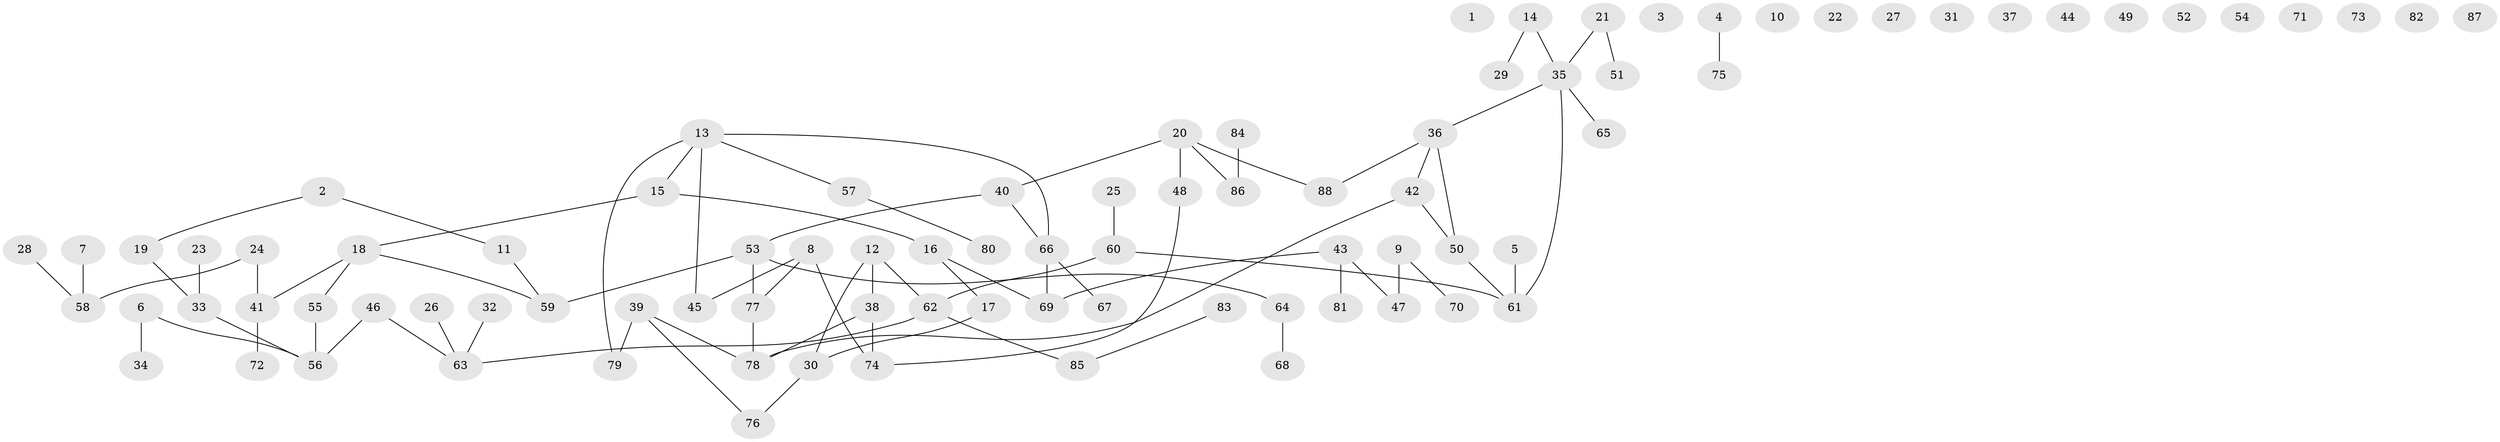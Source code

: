 // coarse degree distribution, {0: 0.23076923076923078, 2: 0.16923076923076924, 1: 0.2923076923076923, 4: 0.12307692307692308, 3: 0.09230769230769231, 5: 0.07692307692307693, 6: 0.015384615384615385}
// Generated by graph-tools (version 1.1) at 2025/23/03/03/25 07:23:26]
// undirected, 88 vertices, 85 edges
graph export_dot {
graph [start="1"]
  node [color=gray90,style=filled];
  1;
  2;
  3;
  4;
  5;
  6;
  7;
  8;
  9;
  10;
  11;
  12;
  13;
  14;
  15;
  16;
  17;
  18;
  19;
  20;
  21;
  22;
  23;
  24;
  25;
  26;
  27;
  28;
  29;
  30;
  31;
  32;
  33;
  34;
  35;
  36;
  37;
  38;
  39;
  40;
  41;
  42;
  43;
  44;
  45;
  46;
  47;
  48;
  49;
  50;
  51;
  52;
  53;
  54;
  55;
  56;
  57;
  58;
  59;
  60;
  61;
  62;
  63;
  64;
  65;
  66;
  67;
  68;
  69;
  70;
  71;
  72;
  73;
  74;
  75;
  76;
  77;
  78;
  79;
  80;
  81;
  82;
  83;
  84;
  85;
  86;
  87;
  88;
  2 -- 11;
  2 -- 19;
  4 -- 75;
  5 -- 61;
  6 -- 34;
  6 -- 56;
  7 -- 58;
  8 -- 45;
  8 -- 74;
  8 -- 77;
  9 -- 47;
  9 -- 70;
  11 -- 59;
  12 -- 30;
  12 -- 38;
  12 -- 62;
  13 -- 15;
  13 -- 45;
  13 -- 57;
  13 -- 66;
  13 -- 79;
  14 -- 29;
  14 -- 35;
  15 -- 16;
  15 -- 18;
  16 -- 17;
  16 -- 69;
  17 -- 30;
  18 -- 41;
  18 -- 55;
  18 -- 59;
  19 -- 33;
  20 -- 40;
  20 -- 48;
  20 -- 86;
  20 -- 88;
  21 -- 35;
  21 -- 51;
  23 -- 33;
  24 -- 41;
  24 -- 58;
  25 -- 60;
  26 -- 63;
  28 -- 58;
  30 -- 76;
  32 -- 63;
  33 -- 56;
  35 -- 36;
  35 -- 61;
  35 -- 65;
  36 -- 42;
  36 -- 50;
  36 -- 88;
  38 -- 74;
  38 -- 78;
  39 -- 76;
  39 -- 78;
  39 -- 79;
  40 -- 53;
  40 -- 66;
  41 -- 72;
  42 -- 50;
  42 -- 78;
  43 -- 47;
  43 -- 69;
  43 -- 81;
  46 -- 56;
  46 -- 63;
  48 -- 74;
  50 -- 61;
  53 -- 59;
  53 -- 64;
  53 -- 77;
  55 -- 56;
  57 -- 80;
  60 -- 61;
  60 -- 62;
  62 -- 63;
  62 -- 85;
  64 -- 68;
  66 -- 67;
  66 -- 69;
  77 -- 78;
  83 -- 85;
  84 -- 86;
}
